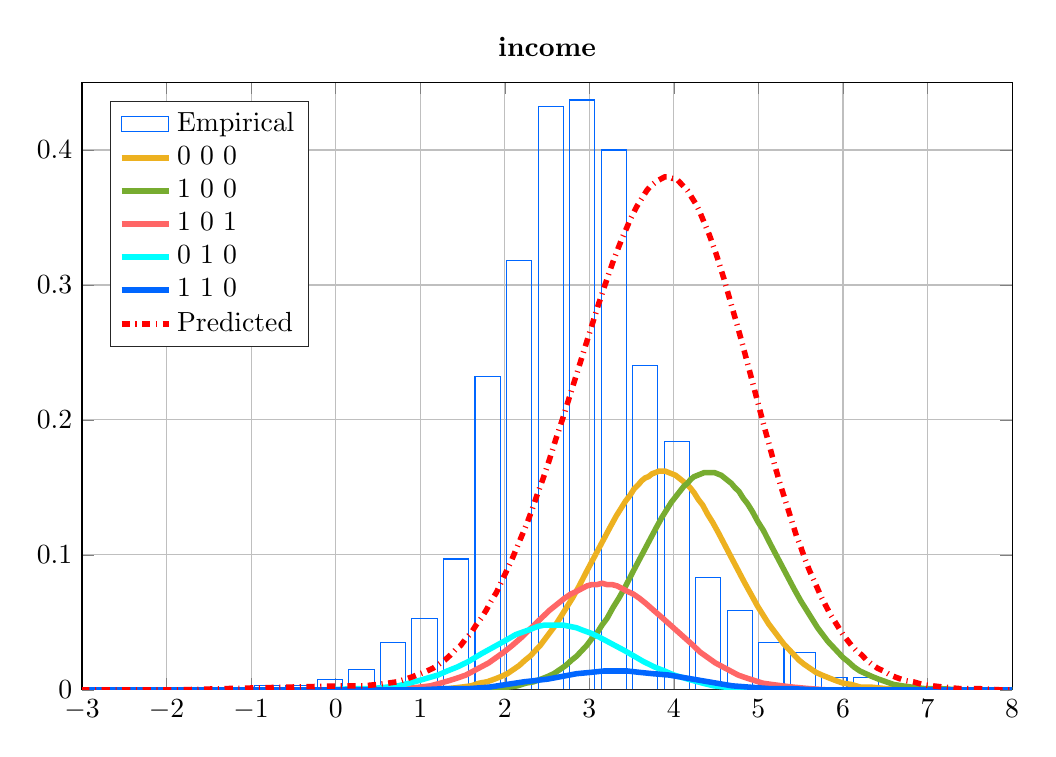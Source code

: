 % This file was created by matlab2tikz.
%
%The latest updates can be retrieved from
%  http://www.mathworks.com/matlabcentral/fileexchange/22022-matlab2tikz-matlab2tikz
%where you can also make suggestions and rate matlab2tikz.
%
\definecolor{mycolor1}{rgb}{0.0,0.4,1.0}%
\definecolor{mycolor2}{rgb}{0.929,0.694,0.125}%
\definecolor{mycolor3}{rgb}{0.466,0.674,0.188}%
\definecolor{mycolor4}{rgb}{0.0,1.0,1.0}%
%
\begin{tikzpicture}

\begin{axis}[%
width=4.65in,
height=3.037in,
at={(0.78in,0.41in)},
scale only axis,
bar shift auto,
xmin=-3,
xmax=8,
ymin=0,
ymax=0.45,
axis background/.style={fill=white},
title style={font=\bfseries},
title={income},
xmajorgrids,
ymajorgrids,
legend style={at={(0.03,0.97)}, anchor=north west, legend cell align=left, align=left, draw=white!15!black}
]
\addplot[ybar, bar width=0.298, fill=white, fill opacity=0, draw=mycolor1, area legend] table[row sep=crcr] {%
-0.814	0.003\\
-0.441	0.003\\
-0.068	0.008\\
0.305	0.015\\
0.678	0.035\\
1.051	0.053\\
1.424	0.097\\
1.797	0.232\\
2.17	0.318\\
2.543	0.432\\
2.916	0.437\\
3.288	0.4\\
3.661	0.24\\
4.034	0.184\\
4.407	0.083\\
4.78	0.059\\
5.153	0.035\\
5.526	0.028\\
5.899	0.009\\
6.272	0.009\\
};
\addplot[forget plot, color=white!15!black] table[row sep=crcr] {%
-3	0\\
8	0\\
};
\addlegendentry{Empirical}

\addplot [color=mycolor2, line width=2.0pt]
  table[row sep=crcr]{%
-3.01	0\\
0.89	0.0\\
1.16	0.001\\
1.34	0.001\\
1.48	0.002\\
1.6	0.003\\
1.7	0.005\\
1.79	0.006\\
1.88	0.008\\
1.96	0.01\\
2.03	0.012\\
2.1	0.015\\
2.17	0.018\\
2.24	0.022\\
2.3	0.025\\
2.36	0.029\\
2.42	0.033\\
2.48	0.038\\
2.54	0.043\\
2.6	0.048\\
2.66	0.054\\
2.73	0.061\\
2.8	0.068\\
2.88	0.077\\
2.97	0.088\\
3.25	0.121\\
3.32	0.129\\
3.38	0.135\\
3.43	0.14\\
3.48	0.144\\
3.53	0.149\\
3.58	0.152\\
3.62	0.155\\
3.66	0.157\\
3.7	0.158\\
3.74	0.16\\
3.78	0.161\\
3.82	0.162\\
3.86	0.162\\
3.9	0.162\\
3.94	0.161\\
3.98	0.16\\
4.02	0.159\\
4.06	0.157\\
4.1	0.155\\
4.14	0.153\\
4.19	0.15\\
4.24	0.146\\
4.29	0.141\\
4.34	0.137\\
4.4	0.13\\
4.46	0.124\\
4.53	0.116\\
4.63	0.104\\
4.84	0.079\\
4.92	0.07\\
4.99	0.062\\
5.06	0.055\\
5.12	0.049\\
5.18	0.044\\
5.24	0.039\\
5.3	0.034\\
5.36	0.03\\
5.42	0.026\\
5.48	0.022\\
5.54	0.019\\
5.61	0.016\\
5.68	0.013\\
5.75	0.011\\
5.83	0.009\\
5.91	0.007\\
6	0.005\\
6.1	0.004\\
6.21	0.002\\
6.34	0.002\\
6.5	0.001\\
6.7	0.0\\
7.01	8.906e-05\\
7.7	2.3e-06\\
8.01	3.516e-07\\
};
\addlegendentry{0  0  0}

\addplot [color=mycolor3, line width=2.0pt]
  table[row sep=crcr]{%
-3.01	0\\
1.44	0.0\\
1.71	0.001\\
1.89	0.001\\
2.03	0.002\\
2.15	0.003\\
2.25	0.005\\
2.34	0.006\\
2.43	0.008\\
2.51	0.01\\
2.58	0.012\\
2.65	0.015\\
2.72	0.018\\
2.79	0.022\\
2.85	0.025\\
2.91	0.029\\
2.97	0.033\\
3.03	0.038\\
3.09	0.042\\
3.15	0.048\\
3.21	0.053\\
3.28	0.061\\
3.35	0.068\\
3.43	0.077\\
3.52	0.088\\
3.79	0.12\\
3.86	0.128\\
3.92	0.134\\
3.97	0.139\\
4.02	0.143\\
4.07	0.147\\
4.12	0.151\\
4.16	0.153\\
4.2	0.156\\
4.24	0.158\\
4.28	0.159\\
4.32	0.16\\
4.36	0.161\\
4.4	0.161\\
4.44	0.161\\
4.48	0.161\\
4.52	0.16\\
4.56	0.159\\
4.6	0.157\\
4.64	0.155\\
4.68	0.153\\
4.72	0.15\\
4.77	0.147\\
4.82	0.142\\
4.87	0.138\\
4.93	0.132\\
4.99	0.125\\
5.06	0.118\\
5.15	0.107\\
5.42	0.075\\
5.5	0.066\\
5.57	0.059\\
5.64	0.052\\
5.7	0.046\\
5.76	0.041\\
5.82	0.036\\
5.88	0.032\\
5.94	0.028\\
6	0.024\\
6.06	0.021\\
6.13	0.017\\
6.2	0.014\\
6.27	0.012\\
6.34	0.01\\
6.42	0.008\\
6.51	0.006\\
6.6	0.004\\
6.7	0.003\\
6.82	0.002\\
6.96	0.001\\
7.14	0.001\\
7.38	0.0\\
7.8	2.682e-05\\
8.01	8.809e-06\\
};
\addlegendentry{1  0  0}

\addplot [color=white!40!red, line width=2.0pt]
  table[row sep=crcr]{%
-3.01	2.309e-14\\
0.34	0.0\\
0.63	0.001\\
0.83	0.001\\
0.99	0.002\\
1.12	0.003\\
1.24	0.005\\
1.35	0.007\\
1.45	0.009\\
1.54	0.011\\
1.63	0.014\\
1.72	0.017\\
1.81	0.02\\
1.9	0.024\\
1.99	0.028\\
2.09	0.033\\
2.2	0.039\\
2.38	0.05\\
2.53	0.059\\
2.63	0.064\\
2.71	0.068\\
2.78	0.071\\
2.85	0.073\\
2.91	0.075\\
2.97	0.077\\
3.03	0.078\\
3.09	0.078\\
3.15	0.079\\
3.21	0.078\\
3.27	0.078\\
3.33	0.077\\
3.39	0.075\\
3.45	0.073\\
3.52	0.071\\
3.59	0.068\\
3.67	0.064\\
3.76	0.059\\
3.87	0.053\\
4.21	0.034\\
4.31	0.028\\
4.4	0.024\\
4.49	0.02\\
4.58	0.017\\
4.67	0.014\\
4.76	0.011\\
4.85	0.009\\
4.95	0.007\\
5.05	0.005\\
5.16	0.004\\
5.28	0.003\\
5.42	0.002\\
5.59	0.001\\
5.81	0.0\\
6.13	9.329e-05\\
6.83	2.71e-06\\
8.01	1.289e-09\\
};
\addlegendentry{1  0  1}

\addplot [color=mycolor4, line width=2.0pt]
  table[row sep=crcr]{%
-3.01	1.949e-12\\
-0.09	0.0\\
0.22	0.001\\
0.43	0.001\\
0.6	0.002\\
0.74	0.003\\
0.87	0.005\\
0.99	0.007\\
1.1	0.009\\
1.21	0.011\\
1.32	0.014\\
1.44	0.017\\
1.57	0.021\\
1.73	0.027\\
2.02	0.037\\
2.13	0.041\\
2.22	0.043\\
2.31	0.045\\
2.39	0.047\\
2.47	0.048\\
2.55	0.048\\
2.62	0.048\\
2.69	0.048\\
2.77	0.047\\
2.85	0.046\\
2.93	0.044\\
3.02	0.042\\
3.12	0.039\\
3.24	0.035\\
3.42	0.029\\
3.64	0.021\\
3.77	0.017\\
3.89	0.014\\
4	0.011\\
4.11	0.009\\
4.22	0.007\\
4.34	0.005\\
4.47	0.003\\
4.61	0.002\\
4.77	0.001\\
4.96	0.001\\
5.21	0.0\\
5.6	5.258e-05\\
6.68	1.588e-07\\
8.01	1.097e-11\\
};
\addlegendentry{0  1  0}

\addplot [color=mycolor1, line width=2.0pt]
  table[row sep=crcr]{%
-3.01	0\\
0.97	0.0\\
1.33	0.001\\
1.59	0.001\\
1.81	0.002\\
2.02	0.004\\
2.23	0.006\\
2.51	0.008\\
2.85	0.012\\
3.02	0.013\\
3.17	0.014\\
3.31	0.014\\
3.45	0.014\\
3.59	0.013\\
3.75	0.012\\
3.94	0.011\\
4.69	0.003\\
4.9	0.002\\
5.12	0.001\\
5.37	0.001\\
5.69	0.0\\
6.21	2.625e-05\\
8.01	8.655e-10\\
};
\addlegendentry{1  1  0}

\addplot [color=red, dashdotted, line width=2.0pt]
  table[row sep=crcr]{%
-3.01	6.463e-06\\
-1.87	0.0\\
-1.27	0.001\\
0.09	0.003\\
0.33	0.003\\
0.49	0.004\\
0.62	0.005\\
0.73	0.006\\
0.83	0.008\\
0.92	0.01\\
1	0.012\\
1.08	0.014\\
1.15	0.016\\
1.22	0.019\\
1.29	0.022\\
1.36	0.026\\
1.42	0.03\\
1.48	0.033\\
1.54	0.038\\
1.6	0.042\\
1.66	0.048\\
1.72	0.053\\
1.78	0.059\\
1.84	0.066\\
1.9	0.072\\
1.96	0.08\\
2.02	0.088\\
2.08	0.096\\
2.14	0.105\\
2.2	0.114\\
2.26	0.123\\
2.32	0.133\\
2.38	0.144\\
2.45	0.156\\
2.52	0.169\\
2.6	0.185\\
2.69	0.202\\
2.8	0.224\\
3.03	0.27\\
3.11	0.286\\
3.18	0.299\\
3.24	0.31\\
3.29	0.319\\
3.34	0.327\\
3.39	0.335\\
3.44	0.342\\
3.48	0.348\\
3.52	0.353\\
3.56	0.358\\
3.6	0.362\\
3.64	0.366\\
3.68	0.37\\
3.72	0.373\\
3.76	0.375\\
3.8	0.377\\
3.83	0.378\\
3.86	0.379\\
3.89	0.38\\
3.92	0.38\\
3.95	0.38\\
3.98	0.379\\
4.01	0.379\\
4.04	0.378\\
4.07	0.376\\
4.1	0.374\\
4.13	0.372\\
4.16	0.37\\
4.19	0.367\\
4.22	0.364\\
4.26	0.36\\
4.3	0.355\\
4.34	0.349\\
4.38	0.343\\
4.42	0.337\\
4.46	0.33\\
4.5	0.323\\
4.54	0.315\\
4.59	0.305\\
4.64	0.294\\
4.69	0.283\\
4.75	0.27\\
4.82	0.254\\
4.93	0.228\\
5.06	0.197\\
5.13	0.181\\
5.19	0.167\\
5.25	0.154\\
5.3	0.144\\
5.35	0.134\\
5.4	0.124\\
5.45	0.114\\
5.5	0.106\\
5.55	0.097\\
5.6	0.089\\
5.65	0.082\\
5.7	0.075\\
5.75	0.068\\
5.8	0.062\\
5.85	0.056\\
5.9	0.051\\
5.95	0.046\\
6	0.041\\
6.05	0.037\\
6.1	0.033\\
6.16	0.029\\
6.22	0.026\\
6.28	0.022\\
6.34	0.019\\
6.41	0.016\\
6.48	0.014\\
6.56	0.011\\
6.64	0.009\\
6.73	0.007\\
6.83	0.006\\
6.94	0.004\\
7.06	0.003\\
7.2	0.002\\
7.37	0.001\\
7.58	0.001\\
7.87	0.0\\
8.01	0.0\\
};
\addlegendentry{Predicted}

\end{axis}
\end{tikzpicture}%